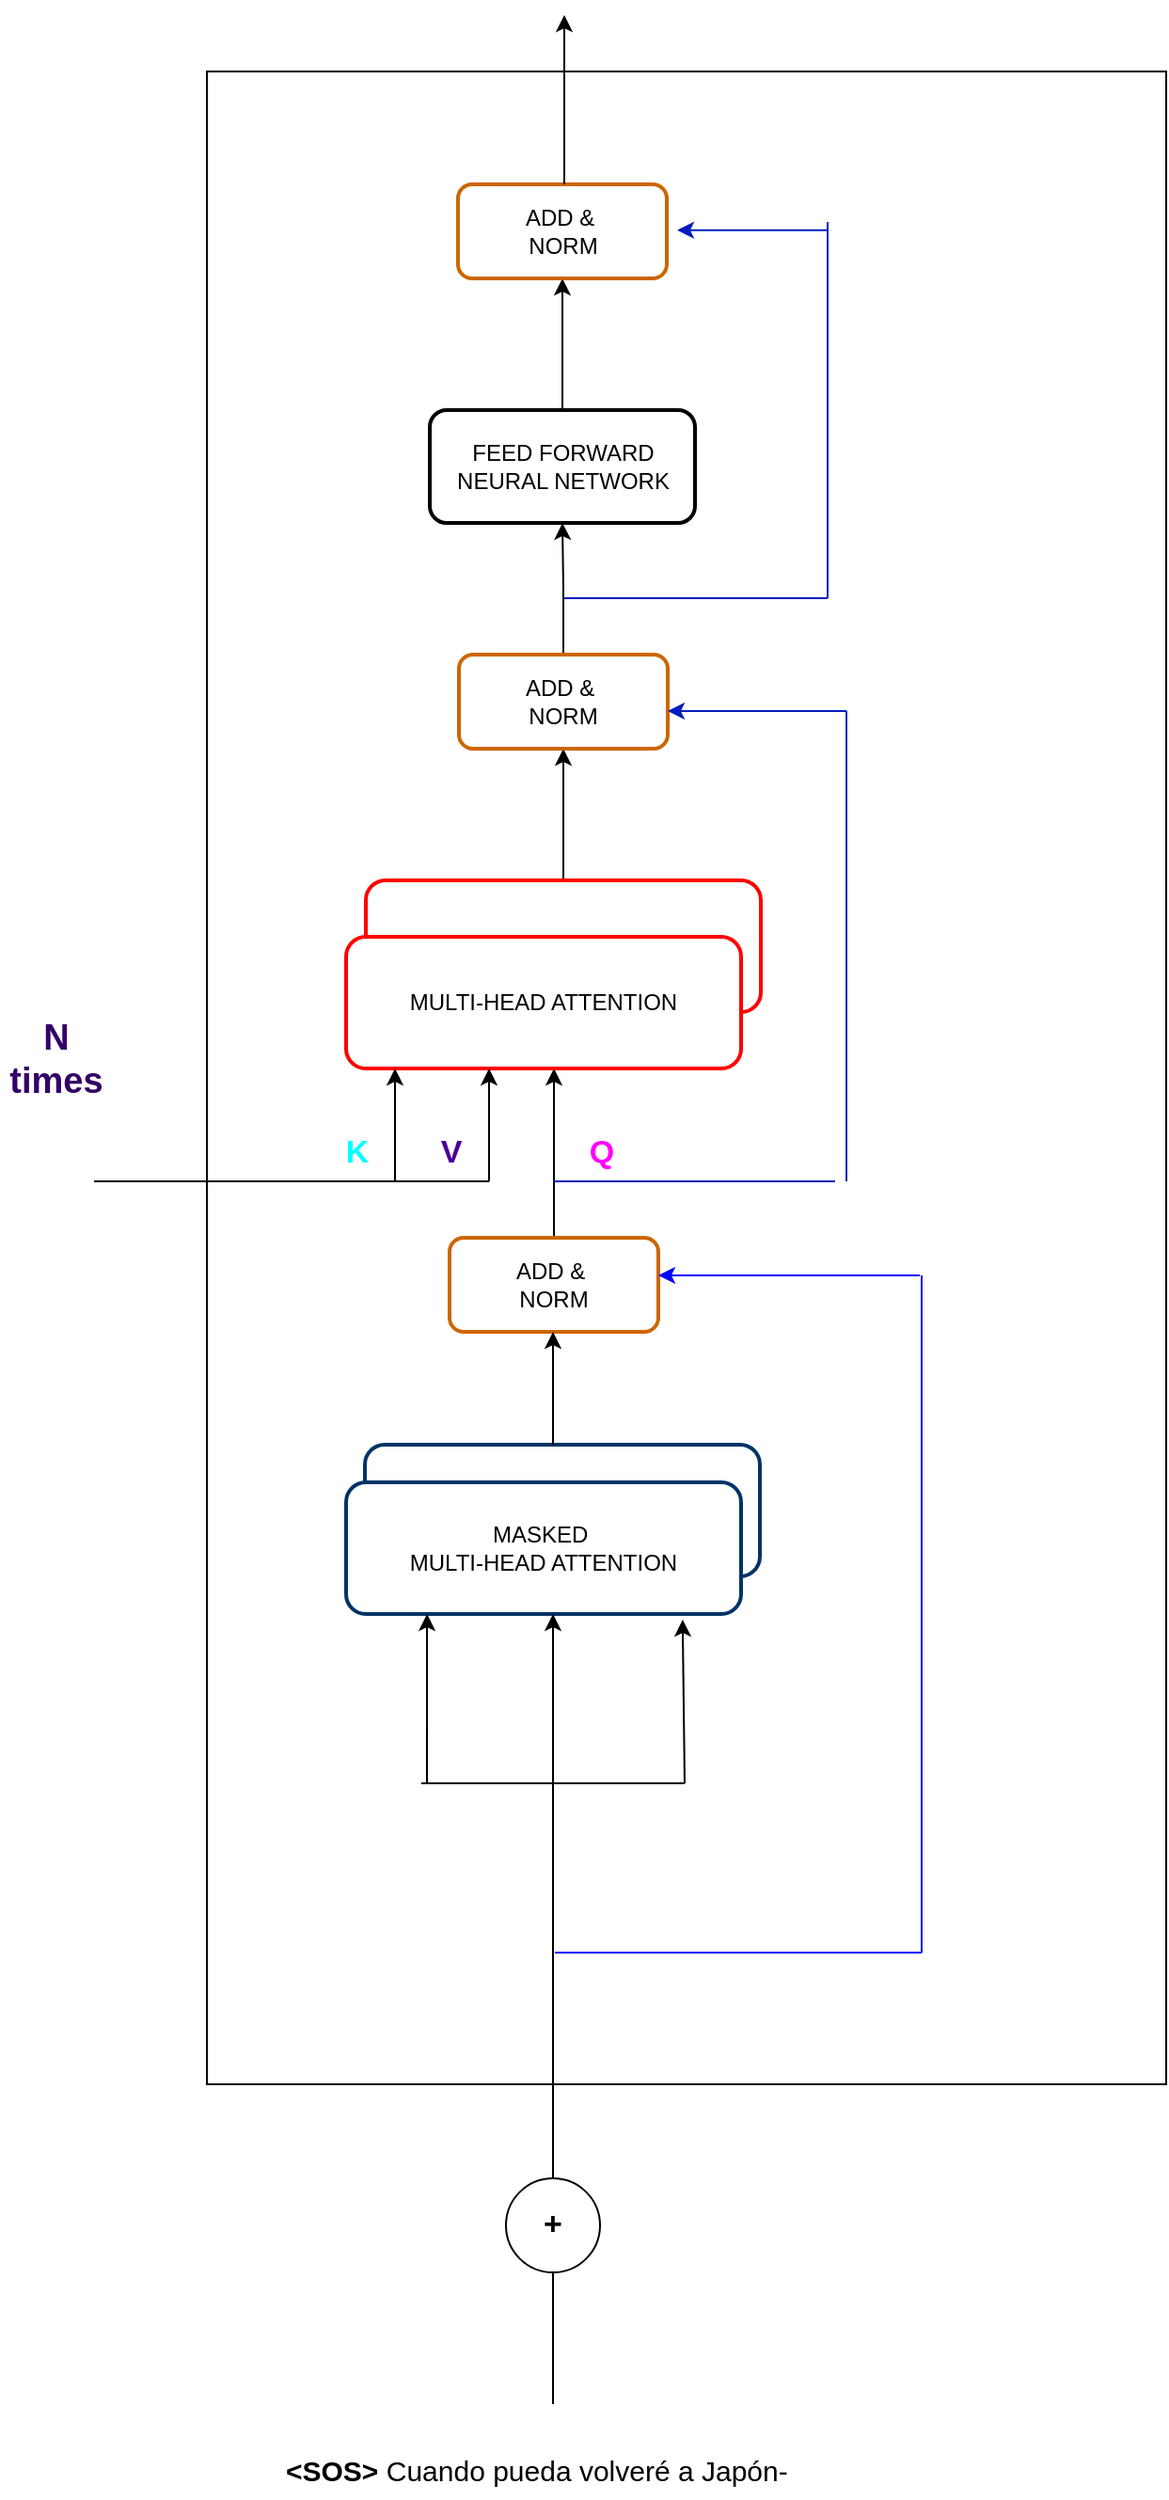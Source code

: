 <mxfile version="24.7.17">
  <diagram name="Página-1" id="deQrFmjIq3PU1oyAQY_J">
    <mxGraphModel dx="1393" dy="829" grid="1" gridSize="10" guides="1" tooltips="1" connect="1" arrows="1" fold="1" page="1" pageScale="1" pageWidth="827" pageHeight="1169" math="0" shadow="0">
      <root>
        <mxCell id="0" />
        <mxCell id="1" parent="0" />
        <mxCell id="pds202Wm8yWpGF-Xqmpg-27" value="" style="rounded=0;whiteSpace=wrap;html=1;" vertex="1" parent="1">
          <mxGeometry x="230" y="70" width="510" height="1070" as="geometry" />
        </mxCell>
        <mxCell id="lUH5QnvvUMtT3iqDwxiY-8" value="" style="rounded=1;whiteSpace=wrap;html=1;strokeColor=#003366;strokeWidth=2;" parent="1" vertex="1">
          <mxGeometry x="314" y="800" width="210" height="70" as="geometry" />
        </mxCell>
        <mxCell id="lUH5QnvvUMtT3iqDwxiY-1" value="MASKED&amp;nbsp;&lt;div&gt;MULTI-HEAD ATTENTION&lt;/div&gt;" style="rounded=1;whiteSpace=wrap;html=1;strokeColor=#003366;strokeWidth=2;" parent="1" vertex="1">
          <mxGeometry x="304" y="820" width="210" height="70" as="geometry" />
        </mxCell>
        <mxCell id="lUH5QnvvUMtT3iqDwxiY-3" value="" style="endArrow=none;html=1;rounded=0;" parent="1" edge="1">
          <mxGeometry width="50" height="50" relative="1" as="geometry">
            <mxPoint x="344" y="980" as="sourcePoint" />
            <mxPoint x="484" y="980" as="targetPoint" />
          </mxGeometry>
        </mxCell>
        <mxCell id="lUH5QnvvUMtT3iqDwxiY-4" value="" style="endArrow=classic;html=1;rounded=0;" parent="1" edge="1">
          <mxGeometry width="50" height="50" relative="1" as="geometry">
            <mxPoint x="414" y="980" as="sourcePoint" />
            <mxPoint x="414" y="890" as="targetPoint" />
          </mxGeometry>
        </mxCell>
        <mxCell id="lUH5QnvvUMtT3iqDwxiY-5" value="" style="endArrow=classic;html=1;rounded=0;entryX=0.205;entryY=1;entryDx=0;entryDy=0;entryPerimeter=0;" parent="1" target="lUH5QnvvUMtT3iqDwxiY-1" edge="1">
          <mxGeometry width="50" height="50" relative="1" as="geometry">
            <mxPoint x="347" y="980" as="sourcePoint" />
            <mxPoint x="394" y="930" as="targetPoint" />
          </mxGeometry>
        </mxCell>
        <mxCell id="lUH5QnvvUMtT3iqDwxiY-6" value="" style="endArrow=classic;html=1;rounded=0;entryX=0.852;entryY=1.043;entryDx=0;entryDy=0;entryPerimeter=0;" parent="1" target="lUH5QnvvUMtT3iqDwxiY-1" edge="1">
          <mxGeometry width="50" height="50" relative="1" as="geometry">
            <mxPoint x="484" y="980" as="sourcePoint" />
            <mxPoint x="534" y="930" as="targetPoint" />
          </mxGeometry>
        </mxCell>
        <mxCell id="lUH5QnvvUMtT3iqDwxiY-7" value="" style="endArrow=none;html=1;rounded=0;" parent="1" edge="1">
          <mxGeometry width="50" height="50" relative="1" as="geometry">
            <mxPoint x="414" y="1190" as="sourcePoint" />
            <mxPoint x="414" y="980" as="targetPoint" />
          </mxGeometry>
        </mxCell>
        <mxCell id="pds202Wm8yWpGF-Xqmpg-12" style="edgeStyle=orthogonalEdgeStyle;rounded=0;orthogonalLoop=1;jettySize=auto;html=1;" edge="1" parent="1" source="lUH5QnvvUMtT3iqDwxiY-9">
          <mxGeometry relative="1" as="geometry">
            <mxPoint x="414.5" y="600" as="targetPoint" />
          </mxGeometry>
        </mxCell>
        <mxCell id="lUH5QnvvUMtT3iqDwxiY-9" value="ADD &amp;amp;&amp;nbsp;&lt;div&gt;NORM&lt;/div&gt;" style="rounded=1;whiteSpace=wrap;html=1;strokeColor=#CC6600;strokeWidth=2;" parent="1" vertex="1">
          <mxGeometry x="359" y="690" width="111" height="50" as="geometry" />
        </mxCell>
        <mxCell id="lUH5QnvvUMtT3iqDwxiY-24" style="edgeStyle=orthogonalEdgeStyle;rounded=0;orthogonalLoop=1;jettySize=auto;html=1;entryX=0.5;entryY=1;entryDx=0;entryDy=0;" parent="1" source="lUH5QnvvUMtT3iqDwxiY-10" target="lUH5QnvvUMtT3iqDwxiY-23" edge="1">
          <mxGeometry relative="1" as="geometry" />
        </mxCell>
        <mxCell id="lUH5QnvvUMtT3iqDwxiY-10" value="FEED FORWARD&lt;div&gt;NEURAL NETWORK&lt;/div&gt;" style="rounded=1;whiteSpace=wrap;html=1;strokeWidth=2;" parent="1" vertex="1">
          <mxGeometry x="348.5" y="250" width="141" height="60" as="geometry" />
        </mxCell>
        <mxCell id="lUH5QnvvUMtT3iqDwxiY-16" value="" style="endArrow=classic;html=1;rounded=0;" parent="1" edge="1">
          <mxGeometry width="50" height="50" relative="1" as="geometry">
            <mxPoint x="414" y="800" as="sourcePoint" />
            <mxPoint x="414" y="740" as="targetPoint" />
          </mxGeometry>
        </mxCell>
        <mxCell id="lUH5QnvvUMtT3iqDwxiY-19" value="" style="endArrow=classic;html=1;rounded=0;strokeColor=#0000FF;" parent="1" edge="1">
          <mxGeometry width="50" height="50" relative="1" as="geometry">
            <mxPoint x="609" y="710" as="sourcePoint" />
            <mxPoint x="470" y="710" as="targetPoint" />
          </mxGeometry>
        </mxCell>
        <mxCell id="lUH5QnvvUMtT3iqDwxiY-20" value="" style="endArrow=none;html=1;rounded=0;strokeColor=#0000FF;" parent="1" edge="1">
          <mxGeometry width="50" height="50" relative="1" as="geometry">
            <mxPoint x="610" y="1070" as="sourcePoint" />
            <mxPoint x="610" y="710" as="targetPoint" />
          </mxGeometry>
        </mxCell>
        <mxCell id="lUH5QnvvUMtT3iqDwxiY-21" value="" style="endArrow=none;html=1;rounded=0;strokeColor=#0000FF;fontStyle=1;exitX=0.25;exitY=0;exitDx=0;exitDy=0;" parent="1" edge="1">
          <mxGeometry width="50" height="50" relative="1" as="geometry">
            <mxPoint x="415" y="1070" as="sourcePoint" />
            <mxPoint x="610" y="1070" as="targetPoint" />
            <Array as="points">
              <mxPoint x="480" y="1070" />
            </Array>
          </mxGeometry>
        </mxCell>
        <mxCell id="lUH5QnvvUMtT3iqDwxiY-23" value="ADD &amp;amp;&amp;nbsp;&lt;div&gt;NORM&lt;/div&gt;" style="rounded=1;whiteSpace=wrap;html=1;strokeColor=#CC6600;strokeWidth=2;" parent="1" vertex="1">
          <mxGeometry x="363.5" y="130" width="111" height="50" as="geometry" />
        </mxCell>
        <mxCell id="lUH5QnvvUMtT3iqDwxiY-28" value="" style="endArrow=classic;html=1;rounded=0;" parent="1" edge="1">
          <mxGeometry width="50" height="50" relative="1" as="geometry">
            <mxPoint x="420" y="130" as="sourcePoint" />
            <mxPoint x="420" y="40" as="targetPoint" />
          </mxGeometry>
        </mxCell>
        <mxCell id="pds202Wm8yWpGF-Xqmpg-3" value="&lt;font color=&quot;#ff00ff&quot; size=&quot;1&quot; style=&quot;&quot;&gt;&lt;b style=&quot;font-size: 17px;&quot;&gt;Q&lt;/b&gt;&lt;/font&gt;" style="text;html=1;align=center;verticalAlign=middle;whiteSpace=wrap;rounded=0;" vertex="1" parent="1">
          <mxGeometry x="410" y="630" width="60" height="30" as="geometry" />
        </mxCell>
        <mxCell id="pds202Wm8yWpGF-Xqmpg-5" value="&lt;font color=&quot;#4c0099&quot; size=&quot;1&quot; style=&quot;&quot;&gt;&lt;b style=&quot;font-size: 17px;&quot;&gt;V&lt;/b&gt;&lt;/font&gt;" style="text;html=1;align=center;verticalAlign=middle;whiteSpace=wrap;rounded=0;" vertex="1" parent="1">
          <mxGeometry x="330" y="630" width="60" height="30" as="geometry" />
        </mxCell>
        <mxCell id="pds202Wm8yWpGF-Xqmpg-6" value="&lt;font color=&quot;#00ffff&quot; size=&quot;1&quot; style=&quot;&quot;&gt;&lt;b style=&quot;font-size: 17px;&quot;&gt;K&lt;/b&gt;&lt;/font&gt;" style="text;html=1;align=center;verticalAlign=middle;whiteSpace=wrap;rounded=0;" vertex="1" parent="1">
          <mxGeometry x="280" y="630" width="60" height="30" as="geometry" />
        </mxCell>
        <mxCell id="pds202Wm8yWpGF-Xqmpg-13" style="edgeStyle=orthogonalEdgeStyle;rounded=0;orthogonalLoop=1;jettySize=auto;html=1;entryX=0.5;entryY=1;entryDx=0;entryDy=0;" edge="1" parent="1" source="pds202Wm8yWpGF-Xqmpg-8" target="pds202Wm8yWpGF-Xqmpg-10">
          <mxGeometry relative="1" as="geometry" />
        </mxCell>
        <mxCell id="pds202Wm8yWpGF-Xqmpg-8" value="" style="rounded=1;whiteSpace=wrap;html=1;strokeColor=#FF0000;strokeWidth=2;" vertex="1" parent="1">
          <mxGeometry x="314.5" y="500" width="210" height="70" as="geometry" />
        </mxCell>
        <mxCell id="pds202Wm8yWpGF-Xqmpg-9" value="&lt;div&gt;MULTI-HEAD ATTENTION&lt;/div&gt;" style="rounded=1;whiteSpace=wrap;html=1;strokeColor=#FF0000;strokeWidth=2;" vertex="1" parent="1">
          <mxGeometry x="304" y="530" width="210" height="70" as="geometry" />
        </mxCell>
        <mxCell id="pds202Wm8yWpGF-Xqmpg-21" style="edgeStyle=orthogonalEdgeStyle;rounded=0;orthogonalLoop=1;jettySize=auto;html=1;" edge="1" parent="1" source="pds202Wm8yWpGF-Xqmpg-10" target="lUH5QnvvUMtT3iqDwxiY-10">
          <mxGeometry relative="1" as="geometry" />
        </mxCell>
        <mxCell id="pds202Wm8yWpGF-Xqmpg-10" value="ADD &amp;amp;&amp;nbsp;&lt;div&gt;NORM&lt;/div&gt;" style="rounded=1;whiteSpace=wrap;html=1;strokeColor=#CC6600;strokeWidth=2;" vertex="1" parent="1">
          <mxGeometry x="364" y="380" width="111" height="50" as="geometry" />
        </mxCell>
        <mxCell id="pds202Wm8yWpGF-Xqmpg-14" value="" style="endArrow=none;html=1;rounded=0;fillColor=#0050ef;strokeColor=#001DBC;" edge="1" parent="1">
          <mxGeometry width="50" height="50" relative="1" as="geometry">
            <mxPoint x="414" y="660" as="sourcePoint" />
            <mxPoint x="564" y="660" as="targetPoint" />
          </mxGeometry>
        </mxCell>
        <mxCell id="pds202Wm8yWpGF-Xqmpg-15" value="" style="endArrow=none;html=1;rounded=0;fillColor=#0050ef;strokeColor=#001DBC;" edge="1" parent="1">
          <mxGeometry width="50" height="50" relative="1" as="geometry">
            <mxPoint x="570" y="660" as="sourcePoint" />
            <mxPoint x="570" y="410" as="targetPoint" />
          </mxGeometry>
        </mxCell>
        <mxCell id="pds202Wm8yWpGF-Xqmpg-16" value="" style="endArrow=classic;html=1;rounded=0;fillColor=#0050ef;strokeColor=#001DBC;" edge="1" parent="1">
          <mxGeometry width="50" height="50" relative="1" as="geometry">
            <mxPoint x="570" y="410" as="sourcePoint" />
            <mxPoint x="475" y="410" as="targetPoint" />
          </mxGeometry>
        </mxCell>
        <mxCell id="pds202Wm8yWpGF-Xqmpg-17" value="" style="endArrow=none;html=1;rounded=0;" edge="1" parent="1">
          <mxGeometry width="50" height="50" relative="1" as="geometry">
            <mxPoint x="170" y="660" as="sourcePoint" />
            <mxPoint x="380" y="660" as="targetPoint" />
          </mxGeometry>
        </mxCell>
        <mxCell id="pds202Wm8yWpGF-Xqmpg-18" value="" style="endArrow=classic;html=1;rounded=0;" edge="1" parent="1">
          <mxGeometry width="50" height="50" relative="1" as="geometry">
            <mxPoint x="380" y="660" as="sourcePoint" />
            <mxPoint x="380" y="600" as="targetPoint" />
          </mxGeometry>
        </mxCell>
        <mxCell id="pds202Wm8yWpGF-Xqmpg-19" value="" style="endArrow=classic;html=1;rounded=0;" edge="1" parent="1">
          <mxGeometry width="50" height="50" relative="1" as="geometry">
            <mxPoint x="330" y="660" as="sourcePoint" />
            <mxPoint x="330" y="600" as="targetPoint" />
          </mxGeometry>
        </mxCell>
        <mxCell id="pds202Wm8yWpGF-Xqmpg-22" value="" style="endArrow=none;html=1;rounded=0;fillColor=#0050ef;strokeColor=#001DBC;" edge="1" parent="1">
          <mxGeometry width="50" height="50" relative="1" as="geometry">
            <mxPoint x="420" y="350" as="sourcePoint" />
            <mxPoint x="560" y="350" as="targetPoint" />
          </mxGeometry>
        </mxCell>
        <mxCell id="pds202Wm8yWpGF-Xqmpg-23" value="" style="endArrow=none;html=1;rounded=0;fillColor=#0050ef;strokeColor=#001DBC;" edge="1" parent="1">
          <mxGeometry width="50" height="50" relative="1" as="geometry">
            <mxPoint x="560" y="350" as="sourcePoint" />
            <mxPoint x="560" y="150" as="targetPoint" />
          </mxGeometry>
        </mxCell>
        <mxCell id="pds202Wm8yWpGF-Xqmpg-24" value="" style="endArrow=classic;html=1;rounded=0;fillColor=#0050ef;strokeColor=#001DBC;" edge="1" parent="1">
          <mxGeometry width="50" height="50" relative="1" as="geometry">
            <mxPoint x="560" y="154.38" as="sourcePoint" />
            <mxPoint x="480" y="154.38" as="targetPoint" />
          </mxGeometry>
        </mxCell>
        <mxCell id="pds202Wm8yWpGF-Xqmpg-28" value="&lt;font style=&quot;font-size: 17px;&quot;&gt;&lt;b&gt;+&lt;/b&gt;&lt;/font&gt;" style="ellipse;whiteSpace=wrap;html=1;aspect=fixed;" vertex="1" parent="1">
          <mxGeometry x="389" y="1190" width="50" height="50" as="geometry" />
        </mxCell>
        <mxCell id="pds202Wm8yWpGF-Xqmpg-29" value="" style="endArrow=none;html=1;rounded=0;" edge="1" parent="1">
          <mxGeometry width="50" height="50" relative="1" as="geometry">
            <mxPoint x="414" y="1310" as="sourcePoint" />
            <mxPoint x="414" y="1240" as="targetPoint" />
          </mxGeometry>
        </mxCell>
        <mxCell id="pds202Wm8yWpGF-Xqmpg-31" value="&lt;font style=&quot;font-size: 15px;&quot;&gt;&lt;b&gt;&amp;lt;SOS&amp;gt; &lt;/b&gt;Cuando pueda volveré a Japón-&lt;/font&gt;" style="text;html=1;align=left;verticalAlign=middle;whiteSpace=wrap;rounded=0;" vertex="1" parent="1">
          <mxGeometry x="269.5" y="1330" width="300" height="30" as="geometry" />
        </mxCell>
        <mxCell id="pds202Wm8yWpGF-Xqmpg-32" value="&lt;font color=&quot;#330066&quot; style=&quot;font-size: 19px;&quot;&gt;&lt;b&gt;N times&lt;/b&gt;&lt;/font&gt;" style="text;html=1;align=center;verticalAlign=middle;whiteSpace=wrap;rounded=0;" vertex="1" parent="1">
          <mxGeometry x="120" y="580" width="60" height="30" as="geometry" />
        </mxCell>
      </root>
    </mxGraphModel>
  </diagram>
</mxfile>
